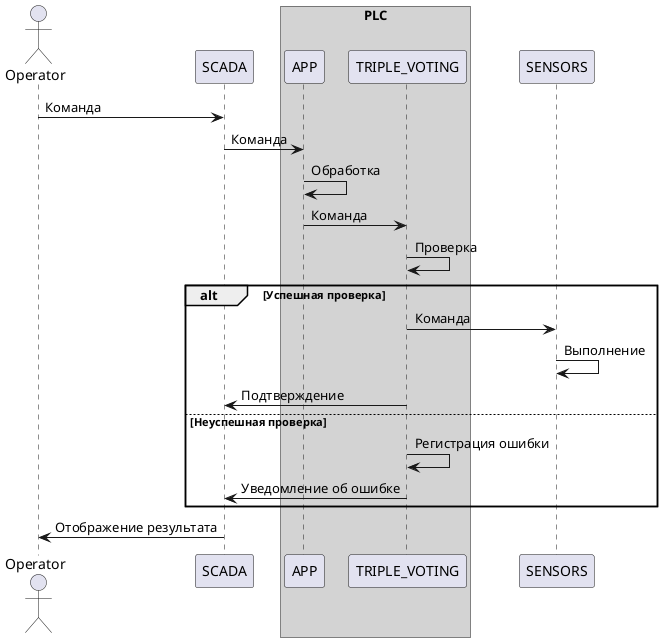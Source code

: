 @startuml solution
actor       Operator as o
participant SCADA as scada

box "PLC" #LightGray
    participant APP as app
    participant TRIPLE_VOTING as tv
endbox
participant SENSORS as sensors


o -> scada: Команда
scada -> app: Команда
app -> app: Обработка
app -> tv: Команда
tv -> tv: Проверка
alt Успешная проверка
    tv -> sensors: Команда
    sensors -> sensors: Выполнение
    tv -> scada: Подтверждение
else Неуспешная проверка
    tv -> tv: Регистрация ошибки
    tv -> scada: Уведомление об ошибке
end
scada -> o: Отображение результата

@enduml
